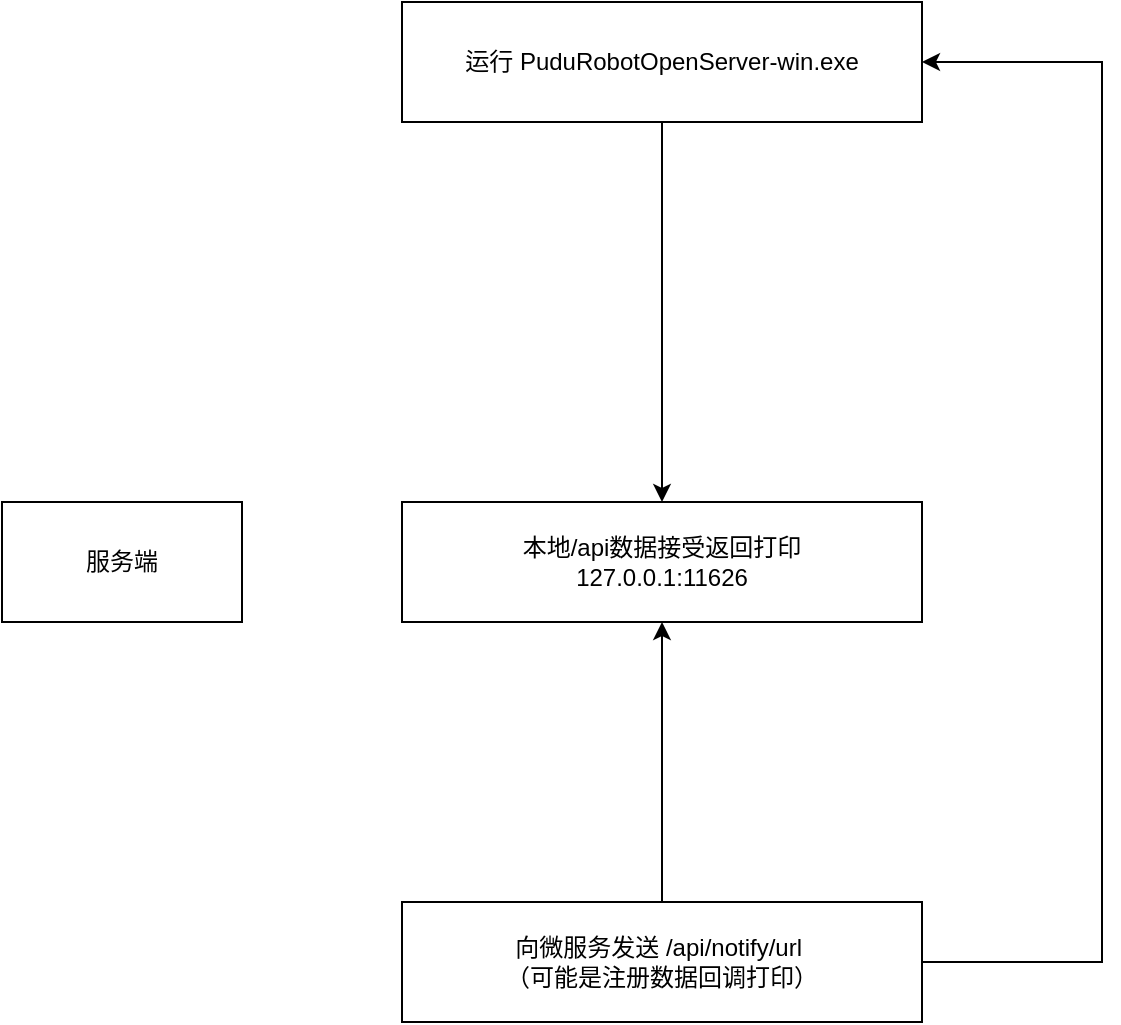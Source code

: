 <mxfile version="26.2.12">
  <diagram name="第 1 页" id="ESbA8u7xyTZOhsOZo6Jv">
    <mxGraphModel dx="2399" dy="898" grid="1" gridSize="10" guides="1" tooltips="1" connect="1" arrows="1" fold="1" page="1" pageScale="1" pageWidth="827" pageHeight="1169" math="0" shadow="0">
      <root>
        <mxCell id="0" />
        <mxCell id="1" parent="0" />
        <mxCell id="PFzhmYUPQmIxrMrjRoEu-1" value="服务端" style="whiteSpace=wrap;html=1;" vertex="1" parent="1">
          <mxGeometry x="-10" y="310" width="120" height="60" as="geometry" />
        </mxCell>
        <mxCell id="PFzhmYUPQmIxrMrjRoEu-15" style="edgeStyle=orthogonalEdgeStyle;rounded=0;orthogonalLoop=1;jettySize=auto;html=1;exitX=0.5;exitY=1;exitDx=0;exitDy=0;entryX=0.5;entryY=0;entryDx=0;entryDy=0;" edge="1" parent="1" source="PFzhmYUPQmIxrMrjRoEu-3" target="PFzhmYUPQmIxrMrjRoEu-4">
          <mxGeometry relative="1" as="geometry" />
        </mxCell>
        <mxCell id="PFzhmYUPQmIxrMrjRoEu-3" value="运行&amp;nbsp;PuduRobotOpenServer-win.exe" style="whiteSpace=wrap;html=1;" vertex="1" parent="1">
          <mxGeometry x="190" y="60" width="260" height="60" as="geometry" />
        </mxCell>
        <mxCell id="PFzhmYUPQmIxrMrjRoEu-4" value="本地/api数据接受返回打印&lt;div&gt;127.0.0.1:11626&lt;/div&gt;" style="whiteSpace=wrap;html=1;" vertex="1" parent="1">
          <mxGeometry x="190" y="310" width="260" height="60" as="geometry" />
        </mxCell>
        <mxCell id="PFzhmYUPQmIxrMrjRoEu-13" style="edgeStyle=orthogonalEdgeStyle;rounded=0;orthogonalLoop=1;jettySize=auto;html=1;exitX=1;exitY=0.5;exitDx=0;exitDy=0;entryX=1;entryY=0.5;entryDx=0;entryDy=0;" edge="1" parent="1" source="PFzhmYUPQmIxrMrjRoEu-7" target="PFzhmYUPQmIxrMrjRoEu-3">
          <mxGeometry relative="1" as="geometry">
            <Array as="points">
              <mxPoint x="540" y="540" />
              <mxPoint x="540" y="90" />
            </Array>
          </mxGeometry>
        </mxCell>
        <mxCell id="PFzhmYUPQmIxrMrjRoEu-14" style="edgeStyle=orthogonalEdgeStyle;rounded=0;orthogonalLoop=1;jettySize=auto;html=1;exitX=0.5;exitY=0;exitDx=0;exitDy=0;entryX=0.5;entryY=1;entryDx=0;entryDy=0;" edge="1" parent="1" source="PFzhmYUPQmIxrMrjRoEu-7" target="PFzhmYUPQmIxrMrjRoEu-4">
          <mxGeometry relative="1" as="geometry" />
        </mxCell>
        <mxCell id="PFzhmYUPQmIxrMrjRoEu-7" value="向微服务发送 /api/notify/url&amp;nbsp;&lt;br&gt;（可能是注册数据回调打印）" style="whiteSpace=wrap;html=1;" vertex="1" parent="1">
          <mxGeometry x="190" y="510" width="260" height="60" as="geometry" />
        </mxCell>
      </root>
    </mxGraphModel>
  </diagram>
</mxfile>
